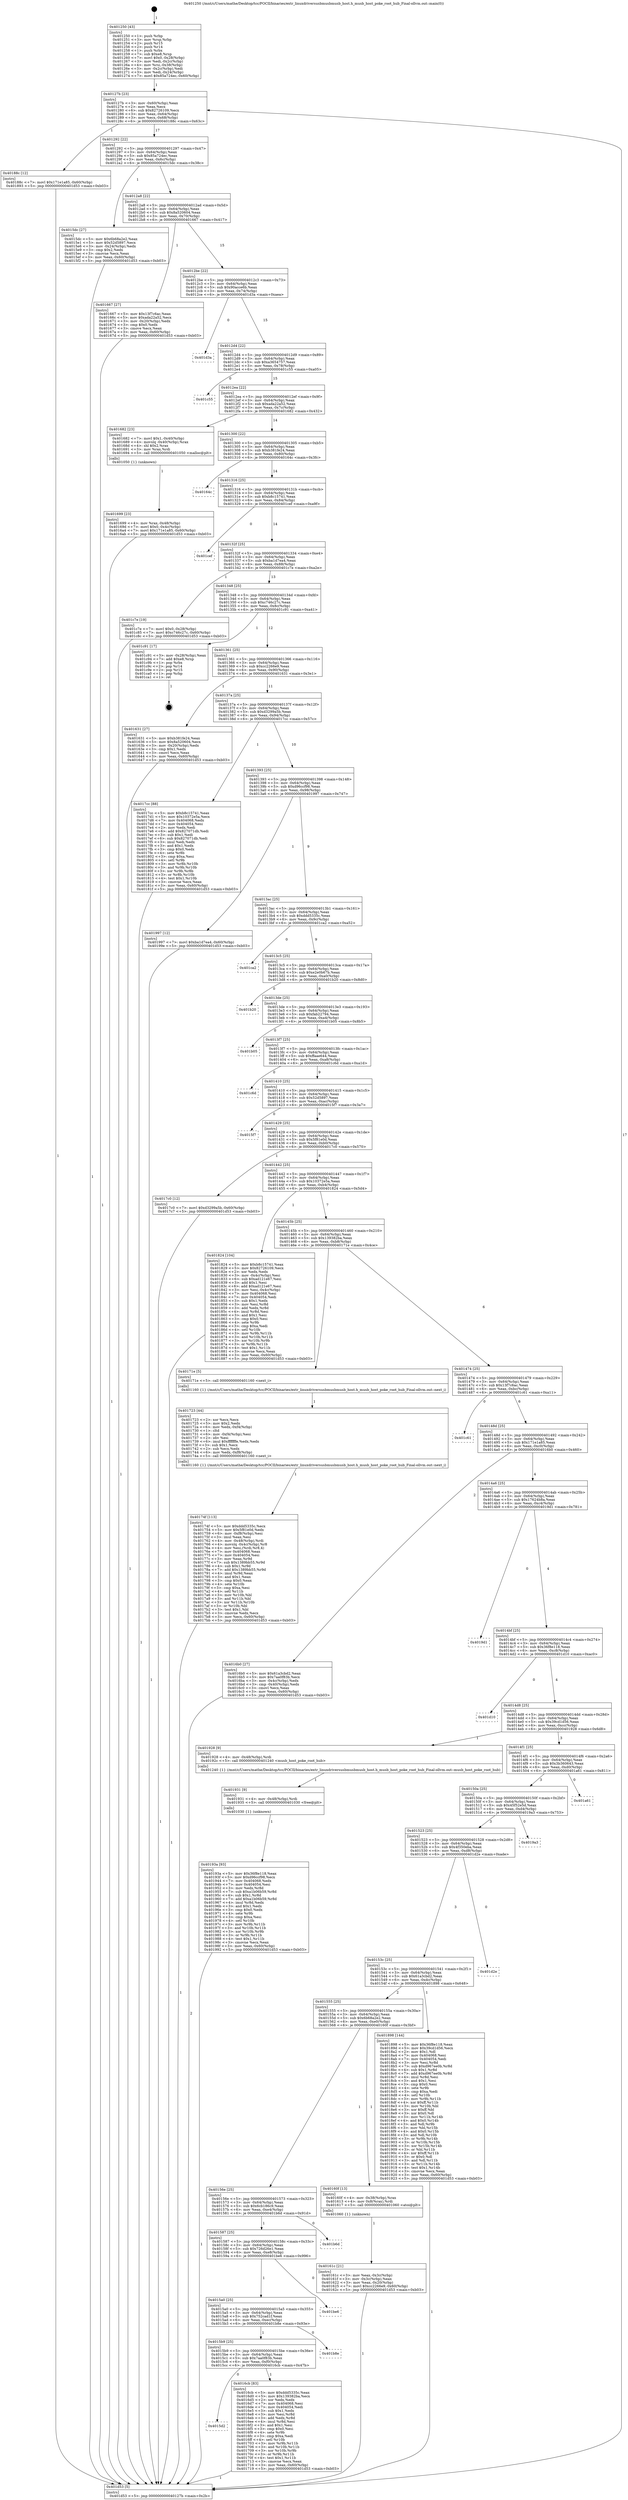 digraph "0x401250" {
  label = "0x401250 (/mnt/c/Users/mathe/Desktop/tcc/POCII/binaries/extr_linuxdriversusbmusbmusb_host.h_musb_host_poke_root_hub_Final-ollvm.out::main(0))"
  labelloc = "t"
  node[shape=record]

  Entry [label="",width=0.3,height=0.3,shape=circle,fillcolor=black,style=filled]
  "0x40127b" [label="{
     0x40127b [23]\l
     | [instrs]\l
     &nbsp;&nbsp;0x40127b \<+3\>: mov -0x60(%rbp),%eax\l
     &nbsp;&nbsp;0x40127e \<+2\>: mov %eax,%ecx\l
     &nbsp;&nbsp;0x401280 \<+6\>: sub $0x82726109,%ecx\l
     &nbsp;&nbsp;0x401286 \<+3\>: mov %eax,-0x64(%rbp)\l
     &nbsp;&nbsp;0x401289 \<+3\>: mov %ecx,-0x68(%rbp)\l
     &nbsp;&nbsp;0x40128c \<+6\>: je 000000000040188c \<main+0x63c\>\l
  }"]
  "0x40188c" [label="{
     0x40188c [12]\l
     | [instrs]\l
     &nbsp;&nbsp;0x40188c \<+7\>: movl $0x171e1a85,-0x60(%rbp)\l
     &nbsp;&nbsp;0x401893 \<+5\>: jmp 0000000000401d53 \<main+0xb03\>\l
  }"]
  "0x401292" [label="{
     0x401292 [22]\l
     | [instrs]\l
     &nbsp;&nbsp;0x401292 \<+5\>: jmp 0000000000401297 \<main+0x47\>\l
     &nbsp;&nbsp;0x401297 \<+3\>: mov -0x64(%rbp),%eax\l
     &nbsp;&nbsp;0x40129a \<+5\>: sub $0x85a724ec,%eax\l
     &nbsp;&nbsp;0x40129f \<+3\>: mov %eax,-0x6c(%rbp)\l
     &nbsp;&nbsp;0x4012a2 \<+6\>: je 00000000004015dc \<main+0x38c\>\l
  }"]
  Exit [label="",width=0.3,height=0.3,shape=circle,fillcolor=black,style=filled,peripheries=2]
  "0x4015dc" [label="{
     0x4015dc [27]\l
     | [instrs]\l
     &nbsp;&nbsp;0x4015dc \<+5\>: mov $0x6b68a2e2,%eax\l
     &nbsp;&nbsp;0x4015e1 \<+5\>: mov $0x52d5897,%ecx\l
     &nbsp;&nbsp;0x4015e6 \<+3\>: mov -0x24(%rbp),%edx\l
     &nbsp;&nbsp;0x4015e9 \<+3\>: cmp $0x2,%edx\l
     &nbsp;&nbsp;0x4015ec \<+3\>: cmovne %ecx,%eax\l
     &nbsp;&nbsp;0x4015ef \<+3\>: mov %eax,-0x60(%rbp)\l
     &nbsp;&nbsp;0x4015f2 \<+5\>: jmp 0000000000401d53 \<main+0xb03\>\l
  }"]
  "0x4012a8" [label="{
     0x4012a8 [22]\l
     | [instrs]\l
     &nbsp;&nbsp;0x4012a8 \<+5\>: jmp 00000000004012ad \<main+0x5d\>\l
     &nbsp;&nbsp;0x4012ad \<+3\>: mov -0x64(%rbp),%eax\l
     &nbsp;&nbsp;0x4012b0 \<+5\>: sub $0x8a520604,%eax\l
     &nbsp;&nbsp;0x4012b5 \<+3\>: mov %eax,-0x70(%rbp)\l
     &nbsp;&nbsp;0x4012b8 \<+6\>: je 0000000000401667 \<main+0x417\>\l
  }"]
  "0x401d53" [label="{
     0x401d53 [5]\l
     | [instrs]\l
     &nbsp;&nbsp;0x401d53 \<+5\>: jmp 000000000040127b \<main+0x2b\>\l
  }"]
  "0x401250" [label="{
     0x401250 [43]\l
     | [instrs]\l
     &nbsp;&nbsp;0x401250 \<+1\>: push %rbp\l
     &nbsp;&nbsp;0x401251 \<+3\>: mov %rsp,%rbp\l
     &nbsp;&nbsp;0x401254 \<+2\>: push %r15\l
     &nbsp;&nbsp;0x401256 \<+2\>: push %r14\l
     &nbsp;&nbsp;0x401258 \<+1\>: push %rbx\l
     &nbsp;&nbsp;0x401259 \<+7\>: sub $0xe8,%rsp\l
     &nbsp;&nbsp;0x401260 \<+7\>: movl $0x0,-0x28(%rbp)\l
     &nbsp;&nbsp;0x401267 \<+3\>: mov %edi,-0x2c(%rbp)\l
     &nbsp;&nbsp;0x40126a \<+4\>: mov %rsi,-0x38(%rbp)\l
     &nbsp;&nbsp;0x40126e \<+3\>: mov -0x2c(%rbp),%edi\l
     &nbsp;&nbsp;0x401271 \<+3\>: mov %edi,-0x24(%rbp)\l
     &nbsp;&nbsp;0x401274 \<+7\>: movl $0x85a724ec,-0x60(%rbp)\l
  }"]
  "0x40193a" [label="{
     0x40193a [93]\l
     | [instrs]\l
     &nbsp;&nbsp;0x40193a \<+5\>: mov $0x36f8e118,%eax\l
     &nbsp;&nbsp;0x40193f \<+5\>: mov $0xd96ccf98,%ecx\l
     &nbsp;&nbsp;0x401944 \<+7\>: mov 0x404068,%edx\l
     &nbsp;&nbsp;0x40194b \<+7\>: mov 0x404054,%esi\l
     &nbsp;&nbsp;0x401952 \<+3\>: mov %edx,%r8d\l
     &nbsp;&nbsp;0x401955 \<+7\>: sub $0xa1b06b59,%r8d\l
     &nbsp;&nbsp;0x40195c \<+4\>: sub $0x1,%r8d\l
     &nbsp;&nbsp;0x401960 \<+7\>: add $0xa1b06b59,%r8d\l
     &nbsp;&nbsp;0x401967 \<+4\>: imul %r8d,%edx\l
     &nbsp;&nbsp;0x40196b \<+3\>: and $0x1,%edx\l
     &nbsp;&nbsp;0x40196e \<+3\>: cmp $0x0,%edx\l
     &nbsp;&nbsp;0x401971 \<+4\>: sete %r9b\l
     &nbsp;&nbsp;0x401975 \<+3\>: cmp $0xa,%esi\l
     &nbsp;&nbsp;0x401978 \<+4\>: setl %r10b\l
     &nbsp;&nbsp;0x40197c \<+3\>: mov %r9b,%r11b\l
     &nbsp;&nbsp;0x40197f \<+3\>: and %r10b,%r11b\l
     &nbsp;&nbsp;0x401982 \<+3\>: xor %r10b,%r9b\l
     &nbsp;&nbsp;0x401985 \<+3\>: or %r9b,%r11b\l
     &nbsp;&nbsp;0x401988 \<+4\>: test $0x1,%r11b\l
     &nbsp;&nbsp;0x40198c \<+3\>: cmovne %ecx,%eax\l
     &nbsp;&nbsp;0x40198f \<+3\>: mov %eax,-0x60(%rbp)\l
     &nbsp;&nbsp;0x401992 \<+5\>: jmp 0000000000401d53 \<main+0xb03\>\l
  }"]
  "0x401667" [label="{
     0x401667 [27]\l
     | [instrs]\l
     &nbsp;&nbsp;0x401667 \<+5\>: mov $0x13f7c6ac,%eax\l
     &nbsp;&nbsp;0x40166c \<+5\>: mov $0xada22a52,%ecx\l
     &nbsp;&nbsp;0x401671 \<+3\>: mov -0x20(%rbp),%edx\l
     &nbsp;&nbsp;0x401674 \<+3\>: cmp $0x0,%edx\l
     &nbsp;&nbsp;0x401677 \<+3\>: cmove %ecx,%eax\l
     &nbsp;&nbsp;0x40167a \<+3\>: mov %eax,-0x60(%rbp)\l
     &nbsp;&nbsp;0x40167d \<+5\>: jmp 0000000000401d53 \<main+0xb03\>\l
  }"]
  "0x4012be" [label="{
     0x4012be [22]\l
     | [instrs]\l
     &nbsp;&nbsp;0x4012be \<+5\>: jmp 00000000004012c3 \<main+0x73\>\l
     &nbsp;&nbsp;0x4012c3 \<+3\>: mov -0x64(%rbp),%eax\l
     &nbsp;&nbsp;0x4012c6 \<+5\>: sub $0x90acce6b,%eax\l
     &nbsp;&nbsp;0x4012cb \<+3\>: mov %eax,-0x74(%rbp)\l
     &nbsp;&nbsp;0x4012ce \<+6\>: je 0000000000401d3a \<main+0xaea\>\l
  }"]
  "0x401931" [label="{
     0x401931 [9]\l
     | [instrs]\l
     &nbsp;&nbsp;0x401931 \<+4\>: mov -0x48(%rbp),%rdi\l
     &nbsp;&nbsp;0x401935 \<+5\>: call 0000000000401030 \<free@plt\>\l
     | [calls]\l
     &nbsp;&nbsp;0x401030 \{1\} (unknown)\l
  }"]
  "0x401d3a" [label="{
     0x401d3a\l
  }", style=dashed]
  "0x4012d4" [label="{
     0x4012d4 [22]\l
     | [instrs]\l
     &nbsp;&nbsp;0x4012d4 \<+5\>: jmp 00000000004012d9 \<main+0x89\>\l
     &nbsp;&nbsp;0x4012d9 \<+3\>: mov -0x64(%rbp),%eax\l
     &nbsp;&nbsp;0x4012dc \<+5\>: sub $0xa3654757,%eax\l
     &nbsp;&nbsp;0x4012e1 \<+3\>: mov %eax,-0x78(%rbp)\l
     &nbsp;&nbsp;0x4012e4 \<+6\>: je 0000000000401c55 \<main+0xa05\>\l
  }"]
  "0x40174f" [label="{
     0x40174f [113]\l
     | [instrs]\l
     &nbsp;&nbsp;0x40174f \<+5\>: mov $0xddd5335c,%ecx\l
     &nbsp;&nbsp;0x401754 \<+5\>: mov $0x5f81e0d,%edx\l
     &nbsp;&nbsp;0x401759 \<+6\>: mov -0xf8(%rbp),%esi\l
     &nbsp;&nbsp;0x40175f \<+3\>: imul %eax,%esi\l
     &nbsp;&nbsp;0x401762 \<+4\>: mov -0x48(%rbp),%rdi\l
     &nbsp;&nbsp;0x401766 \<+4\>: movslq -0x4c(%rbp),%r8\l
     &nbsp;&nbsp;0x40176a \<+4\>: mov %esi,(%rdi,%r8,4)\l
     &nbsp;&nbsp;0x40176e \<+7\>: mov 0x404068,%eax\l
     &nbsp;&nbsp;0x401775 \<+7\>: mov 0x404054,%esi\l
     &nbsp;&nbsp;0x40177c \<+3\>: mov %eax,%r9d\l
     &nbsp;&nbsp;0x40177f \<+7\>: sub $0x1389bb55,%r9d\l
     &nbsp;&nbsp;0x401786 \<+4\>: sub $0x1,%r9d\l
     &nbsp;&nbsp;0x40178a \<+7\>: add $0x1389bb55,%r9d\l
     &nbsp;&nbsp;0x401791 \<+4\>: imul %r9d,%eax\l
     &nbsp;&nbsp;0x401795 \<+3\>: and $0x1,%eax\l
     &nbsp;&nbsp;0x401798 \<+3\>: cmp $0x0,%eax\l
     &nbsp;&nbsp;0x40179b \<+4\>: sete %r10b\l
     &nbsp;&nbsp;0x40179f \<+3\>: cmp $0xa,%esi\l
     &nbsp;&nbsp;0x4017a2 \<+4\>: setl %r11b\l
     &nbsp;&nbsp;0x4017a6 \<+3\>: mov %r10b,%bl\l
     &nbsp;&nbsp;0x4017a9 \<+3\>: and %r11b,%bl\l
     &nbsp;&nbsp;0x4017ac \<+3\>: xor %r11b,%r10b\l
     &nbsp;&nbsp;0x4017af \<+3\>: or %r10b,%bl\l
     &nbsp;&nbsp;0x4017b2 \<+3\>: test $0x1,%bl\l
     &nbsp;&nbsp;0x4017b5 \<+3\>: cmovne %edx,%ecx\l
     &nbsp;&nbsp;0x4017b8 \<+3\>: mov %ecx,-0x60(%rbp)\l
     &nbsp;&nbsp;0x4017bb \<+5\>: jmp 0000000000401d53 \<main+0xb03\>\l
  }"]
  "0x401c55" [label="{
     0x401c55\l
  }", style=dashed]
  "0x4012ea" [label="{
     0x4012ea [22]\l
     | [instrs]\l
     &nbsp;&nbsp;0x4012ea \<+5\>: jmp 00000000004012ef \<main+0x9f\>\l
     &nbsp;&nbsp;0x4012ef \<+3\>: mov -0x64(%rbp),%eax\l
     &nbsp;&nbsp;0x4012f2 \<+5\>: sub $0xada22a52,%eax\l
     &nbsp;&nbsp;0x4012f7 \<+3\>: mov %eax,-0x7c(%rbp)\l
     &nbsp;&nbsp;0x4012fa \<+6\>: je 0000000000401682 \<main+0x432\>\l
  }"]
  "0x401723" [label="{
     0x401723 [44]\l
     | [instrs]\l
     &nbsp;&nbsp;0x401723 \<+2\>: xor %ecx,%ecx\l
     &nbsp;&nbsp;0x401725 \<+5\>: mov $0x2,%edx\l
     &nbsp;&nbsp;0x40172a \<+6\>: mov %edx,-0xf4(%rbp)\l
     &nbsp;&nbsp;0x401730 \<+1\>: cltd\l
     &nbsp;&nbsp;0x401731 \<+6\>: mov -0xf4(%rbp),%esi\l
     &nbsp;&nbsp;0x401737 \<+2\>: idiv %esi\l
     &nbsp;&nbsp;0x401739 \<+6\>: imul $0xfffffffe,%edx,%edx\l
     &nbsp;&nbsp;0x40173f \<+3\>: sub $0x1,%ecx\l
     &nbsp;&nbsp;0x401742 \<+2\>: sub %ecx,%edx\l
     &nbsp;&nbsp;0x401744 \<+6\>: mov %edx,-0xf8(%rbp)\l
     &nbsp;&nbsp;0x40174a \<+5\>: call 0000000000401160 \<next_i\>\l
     | [calls]\l
     &nbsp;&nbsp;0x401160 \{1\} (/mnt/c/Users/mathe/Desktop/tcc/POCII/binaries/extr_linuxdriversusbmusbmusb_host.h_musb_host_poke_root_hub_Final-ollvm.out::next_i)\l
  }"]
  "0x401682" [label="{
     0x401682 [23]\l
     | [instrs]\l
     &nbsp;&nbsp;0x401682 \<+7\>: movl $0x1,-0x40(%rbp)\l
     &nbsp;&nbsp;0x401689 \<+4\>: movslq -0x40(%rbp),%rax\l
     &nbsp;&nbsp;0x40168d \<+4\>: shl $0x2,%rax\l
     &nbsp;&nbsp;0x401691 \<+3\>: mov %rax,%rdi\l
     &nbsp;&nbsp;0x401694 \<+5\>: call 0000000000401050 \<malloc@plt\>\l
     | [calls]\l
     &nbsp;&nbsp;0x401050 \{1\} (unknown)\l
  }"]
  "0x401300" [label="{
     0x401300 [22]\l
     | [instrs]\l
     &nbsp;&nbsp;0x401300 \<+5\>: jmp 0000000000401305 \<main+0xb5\>\l
     &nbsp;&nbsp;0x401305 \<+3\>: mov -0x64(%rbp),%eax\l
     &nbsp;&nbsp;0x401308 \<+5\>: sub $0xb381fe24,%eax\l
     &nbsp;&nbsp;0x40130d \<+3\>: mov %eax,-0x80(%rbp)\l
     &nbsp;&nbsp;0x401310 \<+6\>: je 000000000040164c \<main+0x3fc\>\l
  }"]
  "0x4015d2" [label="{
     0x4015d2\l
  }", style=dashed]
  "0x40164c" [label="{
     0x40164c\l
  }", style=dashed]
  "0x401316" [label="{
     0x401316 [25]\l
     | [instrs]\l
     &nbsp;&nbsp;0x401316 \<+5\>: jmp 000000000040131b \<main+0xcb\>\l
     &nbsp;&nbsp;0x40131b \<+3\>: mov -0x64(%rbp),%eax\l
     &nbsp;&nbsp;0x40131e \<+5\>: sub $0xb8c15741,%eax\l
     &nbsp;&nbsp;0x401323 \<+6\>: mov %eax,-0x84(%rbp)\l
     &nbsp;&nbsp;0x401329 \<+6\>: je 0000000000401cef \<main+0xa9f\>\l
  }"]
  "0x4016cb" [label="{
     0x4016cb [83]\l
     | [instrs]\l
     &nbsp;&nbsp;0x4016cb \<+5\>: mov $0xddd5335c,%eax\l
     &nbsp;&nbsp;0x4016d0 \<+5\>: mov $0x139382ba,%ecx\l
     &nbsp;&nbsp;0x4016d5 \<+2\>: xor %edx,%edx\l
     &nbsp;&nbsp;0x4016d7 \<+7\>: mov 0x404068,%esi\l
     &nbsp;&nbsp;0x4016de \<+7\>: mov 0x404054,%edi\l
     &nbsp;&nbsp;0x4016e5 \<+3\>: sub $0x1,%edx\l
     &nbsp;&nbsp;0x4016e8 \<+3\>: mov %esi,%r8d\l
     &nbsp;&nbsp;0x4016eb \<+3\>: add %edx,%r8d\l
     &nbsp;&nbsp;0x4016ee \<+4\>: imul %r8d,%esi\l
     &nbsp;&nbsp;0x4016f2 \<+3\>: and $0x1,%esi\l
     &nbsp;&nbsp;0x4016f5 \<+3\>: cmp $0x0,%esi\l
     &nbsp;&nbsp;0x4016f8 \<+4\>: sete %r9b\l
     &nbsp;&nbsp;0x4016fc \<+3\>: cmp $0xa,%edi\l
     &nbsp;&nbsp;0x4016ff \<+4\>: setl %r10b\l
     &nbsp;&nbsp;0x401703 \<+3\>: mov %r9b,%r11b\l
     &nbsp;&nbsp;0x401706 \<+3\>: and %r10b,%r11b\l
     &nbsp;&nbsp;0x401709 \<+3\>: xor %r10b,%r9b\l
     &nbsp;&nbsp;0x40170c \<+3\>: or %r9b,%r11b\l
     &nbsp;&nbsp;0x40170f \<+4\>: test $0x1,%r11b\l
     &nbsp;&nbsp;0x401713 \<+3\>: cmovne %ecx,%eax\l
     &nbsp;&nbsp;0x401716 \<+3\>: mov %eax,-0x60(%rbp)\l
     &nbsp;&nbsp;0x401719 \<+5\>: jmp 0000000000401d53 \<main+0xb03\>\l
  }"]
  "0x401cef" [label="{
     0x401cef\l
  }", style=dashed]
  "0x40132f" [label="{
     0x40132f [25]\l
     | [instrs]\l
     &nbsp;&nbsp;0x40132f \<+5\>: jmp 0000000000401334 \<main+0xe4\>\l
     &nbsp;&nbsp;0x401334 \<+3\>: mov -0x64(%rbp),%eax\l
     &nbsp;&nbsp;0x401337 \<+5\>: sub $0xba1d7ea4,%eax\l
     &nbsp;&nbsp;0x40133c \<+6\>: mov %eax,-0x88(%rbp)\l
     &nbsp;&nbsp;0x401342 \<+6\>: je 0000000000401c7e \<main+0xa2e\>\l
  }"]
  "0x4015b9" [label="{
     0x4015b9 [25]\l
     | [instrs]\l
     &nbsp;&nbsp;0x4015b9 \<+5\>: jmp 00000000004015be \<main+0x36e\>\l
     &nbsp;&nbsp;0x4015be \<+3\>: mov -0x64(%rbp),%eax\l
     &nbsp;&nbsp;0x4015c1 \<+5\>: sub $0x7aa0f83b,%eax\l
     &nbsp;&nbsp;0x4015c6 \<+6\>: mov %eax,-0xf0(%rbp)\l
     &nbsp;&nbsp;0x4015cc \<+6\>: je 00000000004016cb \<main+0x47b\>\l
  }"]
  "0x401c7e" [label="{
     0x401c7e [19]\l
     | [instrs]\l
     &nbsp;&nbsp;0x401c7e \<+7\>: movl $0x0,-0x28(%rbp)\l
     &nbsp;&nbsp;0x401c85 \<+7\>: movl $0xc746c27c,-0x60(%rbp)\l
     &nbsp;&nbsp;0x401c8c \<+5\>: jmp 0000000000401d53 \<main+0xb03\>\l
  }"]
  "0x401348" [label="{
     0x401348 [25]\l
     | [instrs]\l
     &nbsp;&nbsp;0x401348 \<+5\>: jmp 000000000040134d \<main+0xfd\>\l
     &nbsp;&nbsp;0x40134d \<+3\>: mov -0x64(%rbp),%eax\l
     &nbsp;&nbsp;0x401350 \<+5\>: sub $0xc746c27c,%eax\l
     &nbsp;&nbsp;0x401355 \<+6\>: mov %eax,-0x8c(%rbp)\l
     &nbsp;&nbsp;0x40135b \<+6\>: je 0000000000401c91 \<main+0xa41\>\l
  }"]
  "0x401b8e" [label="{
     0x401b8e\l
  }", style=dashed]
  "0x401c91" [label="{
     0x401c91 [17]\l
     | [instrs]\l
     &nbsp;&nbsp;0x401c91 \<+3\>: mov -0x28(%rbp),%eax\l
     &nbsp;&nbsp;0x401c94 \<+7\>: add $0xe8,%rsp\l
     &nbsp;&nbsp;0x401c9b \<+1\>: pop %rbx\l
     &nbsp;&nbsp;0x401c9c \<+2\>: pop %r14\l
     &nbsp;&nbsp;0x401c9e \<+2\>: pop %r15\l
     &nbsp;&nbsp;0x401ca0 \<+1\>: pop %rbp\l
     &nbsp;&nbsp;0x401ca1 \<+1\>: ret\l
  }"]
  "0x401361" [label="{
     0x401361 [25]\l
     | [instrs]\l
     &nbsp;&nbsp;0x401361 \<+5\>: jmp 0000000000401366 \<main+0x116\>\l
     &nbsp;&nbsp;0x401366 \<+3\>: mov -0x64(%rbp),%eax\l
     &nbsp;&nbsp;0x401369 \<+5\>: sub $0xcc2266e9,%eax\l
     &nbsp;&nbsp;0x40136e \<+6\>: mov %eax,-0x90(%rbp)\l
     &nbsp;&nbsp;0x401374 \<+6\>: je 0000000000401631 \<main+0x3e1\>\l
  }"]
  "0x4015a0" [label="{
     0x4015a0 [25]\l
     | [instrs]\l
     &nbsp;&nbsp;0x4015a0 \<+5\>: jmp 00000000004015a5 \<main+0x355\>\l
     &nbsp;&nbsp;0x4015a5 \<+3\>: mov -0x64(%rbp),%eax\l
     &nbsp;&nbsp;0x4015a8 \<+5\>: sub $0x752cad1f,%eax\l
     &nbsp;&nbsp;0x4015ad \<+6\>: mov %eax,-0xec(%rbp)\l
     &nbsp;&nbsp;0x4015b3 \<+6\>: je 0000000000401b8e \<main+0x93e\>\l
  }"]
  "0x401631" [label="{
     0x401631 [27]\l
     | [instrs]\l
     &nbsp;&nbsp;0x401631 \<+5\>: mov $0xb381fe24,%eax\l
     &nbsp;&nbsp;0x401636 \<+5\>: mov $0x8a520604,%ecx\l
     &nbsp;&nbsp;0x40163b \<+3\>: mov -0x20(%rbp),%edx\l
     &nbsp;&nbsp;0x40163e \<+3\>: cmp $0x1,%edx\l
     &nbsp;&nbsp;0x401641 \<+3\>: cmovl %ecx,%eax\l
     &nbsp;&nbsp;0x401644 \<+3\>: mov %eax,-0x60(%rbp)\l
     &nbsp;&nbsp;0x401647 \<+5\>: jmp 0000000000401d53 \<main+0xb03\>\l
  }"]
  "0x40137a" [label="{
     0x40137a [25]\l
     | [instrs]\l
     &nbsp;&nbsp;0x40137a \<+5\>: jmp 000000000040137f \<main+0x12f\>\l
     &nbsp;&nbsp;0x40137f \<+3\>: mov -0x64(%rbp),%eax\l
     &nbsp;&nbsp;0x401382 \<+5\>: sub $0xd3299a5b,%eax\l
     &nbsp;&nbsp;0x401387 \<+6\>: mov %eax,-0x94(%rbp)\l
     &nbsp;&nbsp;0x40138d \<+6\>: je 00000000004017cc \<main+0x57c\>\l
  }"]
  "0x401be6" [label="{
     0x401be6\l
  }", style=dashed]
  "0x4017cc" [label="{
     0x4017cc [88]\l
     | [instrs]\l
     &nbsp;&nbsp;0x4017cc \<+5\>: mov $0xb8c15741,%eax\l
     &nbsp;&nbsp;0x4017d1 \<+5\>: mov $0x10372e5a,%ecx\l
     &nbsp;&nbsp;0x4017d6 \<+7\>: mov 0x404068,%edx\l
     &nbsp;&nbsp;0x4017dd \<+7\>: mov 0x404054,%esi\l
     &nbsp;&nbsp;0x4017e4 \<+2\>: mov %edx,%edi\l
     &nbsp;&nbsp;0x4017e6 \<+6\>: add $0x827071db,%edi\l
     &nbsp;&nbsp;0x4017ec \<+3\>: sub $0x1,%edi\l
     &nbsp;&nbsp;0x4017ef \<+6\>: sub $0x827071db,%edi\l
     &nbsp;&nbsp;0x4017f5 \<+3\>: imul %edi,%edx\l
     &nbsp;&nbsp;0x4017f8 \<+3\>: and $0x1,%edx\l
     &nbsp;&nbsp;0x4017fb \<+3\>: cmp $0x0,%edx\l
     &nbsp;&nbsp;0x4017fe \<+4\>: sete %r8b\l
     &nbsp;&nbsp;0x401802 \<+3\>: cmp $0xa,%esi\l
     &nbsp;&nbsp;0x401805 \<+4\>: setl %r9b\l
     &nbsp;&nbsp;0x401809 \<+3\>: mov %r8b,%r10b\l
     &nbsp;&nbsp;0x40180c \<+3\>: and %r9b,%r10b\l
     &nbsp;&nbsp;0x40180f \<+3\>: xor %r9b,%r8b\l
     &nbsp;&nbsp;0x401812 \<+3\>: or %r8b,%r10b\l
     &nbsp;&nbsp;0x401815 \<+4\>: test $0x1,%r10b\l
     &nbsp;&nbsp;0x401819 \<+3\>: cmovne %ecx,%eax\l
     &nbsp;&nbsp;0x40181c \<+3\>: mov %eax,-0x60(%rbp)\l
     &nbsp;&nbsp;0x40181f \<+5\>: jmp 0000000000401d53 \<main+0xb03\>\l
  }"]
  "0x401393" [label="{
     0x401393 [25]\l
     | [instrs]\l
     &nbsp;&nbsp;0x401393 \<+5\>: jmp 0000000000401398 \<main+0x148\>\l
     &nbsp;&nbsp;0x401398 \<+3\>: mov -0x64(%rbp),%eax\l
     &nbsp;&nbsp;0x40139b \<+5\>: sub $0xd96ccf98,%eax\l
     &nbsp;&nbsp;0x4013a0 \<+6\>: mov %eax,-0x98(%rbp)\l
     &nbsp;&nbsp;0x4013a6 \<+6\>: je 0000000000401997 \<main+0x747\>\l
  }"]
  "0x401587" [label="{
     0x401587 [25]\l
     | [instrs]\l
     &nbsp;&nbsp;0x401587 \<+5\>: jmp 000000000040158c \<main+0x33c\>\l
     &nbsp;&nbsp;0x40158c \<+3\>: mov -0x64(%rbp),%eax\l
     &nbsp;&nbsp;0x40158f \<+5\>: sub $0x726d26e1,%eax\l
     &nbsp;&nbsp;0x401594 \<+6\>: mov %eax,-0xe8(%rbp)\l
     &nbsp;&nbsp;0x40159a \<+6\>: je 0000000000401be6 \<main+0x996\>\l
  }"]
  "0x401997" [label="{
     0x401997 [12]\l
     | [instrs]\l
     &nbsp;&nbsp;0x401997 \<+7\>: movl $0xba1d7ea4,-0x60(%rbp)\l
     &nbsp;&nbsp;0x40199e \<+5\>: jmp 0000000000401d53 \<main+0xb03\>\l
  }"]
  "0x4013ac" [label="{
     0x4013ac [25]\l
     | [instrs]\l
     &nbsp;&nbsp;0x4013ac \<+5\>: jmp 00000000004013b1 \<main+0x161\>\l
     &nbsp;&nbsp;0x4013b1 \<+3\>: mov -0x64(%rbp),%eax\l
     &nbsp;&nbsp;0x4013b4 \<+5\>: sub $0xddd5335c,%eax\l
     &nbsp;&nbsp;0x4013b9 \<+6\>: mov %eax,-0x9c(%rbp)\l
     &nbsp;&nbsp;0x4013bf \<+6\>: je 0000000000401ca2 \<main+0xa52\>\l
  }"]
  "0x401b6d" [label="{
     0x401b6d\l
  }", style=dashed]
  "0x401ca2" [label="{
     0x401ca2\l
  }", style=dashed]
  "0x4013c5" [label="{
     0x4013c5 [25]\l
     | [instrs]\l
     &nbsp;&nbsp;0x4013c5 \<+5\>: jmp 00000000004013ca \<main+0x17a\>\l
     &nbsp;&nbsp;0x4013ca \<+3\>: mov -0x64(%rbp),%eax\l
     &nbsp;&nbsp;0x4013cd \<+5\>: sub $0xe2e0b67b,%eax\l
     &nbsp;&nbsp;0x4013d2 \<+6\>: mov %eax,-0xa0(%rbp)\l
     &nbsp;&nbsp;0x4013d8 \<+6\>: je 0000000000401b20 \<main+0x8d0\>\l
  }"]
  "0x401699" [label="{
     0x401699 [23]\l
     | [instrs]\l
     &nbsp;&nbsp;0x401699 \<+4\>: mov %rax,-0x48(%rbp)\l
     &nbsp;&nbsp;0x40169d \<+7\>: movl $0x0,-0x4c(%rbp)\l
     &nbsp;&nbsp;0x4016a4 \<+7\>: movl $0x171e1a85,-0x60(%rbp)\l
     &nbsp;&nbsp;0x4016ab \<+5\>: jmp 0000000000401d53 \<main+0xb03\>\l
  }"]
  "0x401b20" [label="{
     0x401b20\l
  }", style=dashed]
  "0x4013de" [label="{
     0x4013de [25]\l
     | [instrs]\l
     &nbsp;&nbsp;0x4013de \<+5\>: jmp 00000000004013e3 \<main+0x193\>\l
     &nbsp;&nbsp;0x4013e3 \<+3\>: mov -0x64(%rbp),%eax\l
     &nbsp;&nbsp;0x4013e6 \<+5\>: sub $0xfab22794,%eax\l
     &nbsp;&nbsp;0x4013eb \<+6\>: mov %eax,-0xa4(%rbp)\l
     &nbsp;&nbsp;0x4013f1 \<+6\>: je 0000000000401b05 \<main+0x8b5\>\l
  }"]
  "0x40161c" [label="{
     0x40161c [21]\l
     | [instrs]\l
     &nbsp;&nbsp;0x40161c \<+3\>: mov %eax,-0x3c(%rbp)\l
     &nbsp;&nbsp;0x40161f \<+3\>: mov -0x3c(%rbp),%eax\l
     &nbsp;&nbsp;0x401622 \<+3\>: mov %eax,-0x20(%rbp)\l
     &nbsp;&nbsp;0x401625 \<+7\>: movl $0xcc2266e9,-0x60(%rbp)\l
     &nbsp;&nbsp;0x40162c \<+5\>: jmp 0000000000401d53 \<main+0xb03\>\l
  }"]
  "0x401b05" [label="{
     0x401b05\l
  }", style=dashed]
  "0x4013f7" [label="{
     0x4013f7 [25]\l
     | [instrs]\l
     &nbsp;&nbsp;0x4013f7 \<+5\>: jmp 00000000004013fc \<main+0x1ac\>\l
     &nbsp;&nbsp;0x4013fc \<+3\>: mov -0x64(%rbp),%eax\l
     &nbsp;&nbsp;0x4013ff \<+5\>: sub $0xffaae644,%eax\l
     &nbsp;&nbsp;0x401404 \<+6\>: mov %eax,-0xa8(%rbp)\l
     &nbsp;&nbsp;0x40140a \<+6\>: je 0000000000401c6d \<main+0xa1d\>\l
  }"]
  "0x40156e" [label="{
     0x40156e [25]\l
     | [instrs]\l
     &nbsp;&nbsp;0x40156e \<+5\>: jmp 0000000000401573 \<main+0x323\>\l
     &nbsp;&nbsp;0x401573 \<+3\>: mov -0x64(%rbp),%eax\l
     &nbsp;&nbsp;0x401576 \<+5\>: sub $0x6cb186c9,%eax\l
     &nbsp;&nbsp;0x40157b \<+6\>: mov %eax,-0xe4(%rbp)\l
     &nbsp;&nbsp;0x401581 \<+6\>: je 0000000000401b6d \<main+0x91d\>\l
  }"]
  "0x401c6d" [label="{
     0x401c6d\l
  }", style=dashed]
  "0x401410" [label="{
     0x401410 [25]\l
     | [instrs]\l
     &nbsp;&nbsp;0x401410 \<+5\>: jmp 0000000000401415 \<main+0x1c5\>\l
     &nbsp;&nbsp;0x401415 \<+3\>: mov -0x64(%rbp),%eax\l
     &nbsp;&nbsp;0x401418 \<+5\>: sub $0x52d5897,%eax\l
     &nbsp;&nbsp;0x40141d \<+6\>: mov %eax,-0xac(%rbp)\l
     &nbsp;&nbsp;0x401423 \<+6\>: je 00000000004015f7 \<main+0x3a7\>\l
  }"]
  "0x40160f" [label="{
     0x40160f [13]\l
     | [instrs]\l
     &nbsp;&nbsp;0x40160f \<+4\>: mov -0x38(%rbp),%rax\l
     &nbsp;&nbsp;0x401613 \<+4\>: mov 0x8(%rax),%rdi\l
     &nbsp;&nbsp;0x401617 \<+5\>: call 0000000000401060 \<atoi@plt\>\l
     | [calls]\l
     &nbsp;&nbsp;0x401060 \{1\} (unknown)\l
  }"]
  "0x4015f7" [label="{
     0x4015f7\l
  }", style=dashed]
  "0x401429" [label="{
     0x401429 [25]\l
     | [instrs]\l
     &nbsp;&nbsp;0x401429 \<+5\>: jmp 000000000040142e \<main+0x1de\>\l
     &nbsp;&nbsp;0x40142e \<+3\>: mov -0x64(%rbp),%eax\l
     &nbsp;&nbsp;0x401431 \<+5\>: sub $0x5f81e0d,%eax\l
     &nbsp;&nbsp;0x401436 \<+6\>: mov %eax,-0xb0(%rbp)\l
     &nbsp;&nbsp;0x40143c \<+6\>: je 00000000004017c0 \<main+0x570\>\l
  }"]
  "0x401555" [label="{
     0x401555 [25]\l
     | [instrs]\l
     &nbsp;&nbsp;0x401555 \<+5\>: jmp 000000000040155a \<main+0x30a\>\l
     &nbsp;&nbsp;0x40155a \<+3\>: mov -0x64(%rbp),%eax\l
     &nbsp;&nbsp;0x40155d \<+5\>: sub $0x6b68a2e2,%eax\l
     &nbsp;&nbsp;0x401562 \<+6\>: mov %eax,-0xe0(%rbp)\l
     &nbsp;&nbsp;0x401568 \<+6\>: je 000000000040160f \<main+0x3bf\>\l
  }"]
  "0x4017c0" [label="{
     0x4017c0 [12]\l
     | [instrs]\l
     &nbsp;&nbsp;0x4017c0 \<+7\>: movl $0xd3299a5b,-0x60(%rbp)\l
     &nbsp;&nbsp;0x4017c7 \<+5\>: jmp 0000000000401d53 \<main+0xb03\>\l
  }"]
  "0x401442" [label="{
     0x401442 [25]\l
     | [instrs]\l
     &nbsp;&nbsp;0x401442 \<+5\>: jmp 0000000000401447 \<main+0x1f7\>\l
     &nbsp;&nbsp;0x401447 \<+3\>: mov -0x64(%rbp),%eax\l
     &nbsp;&nbsp;0x40144a \<+5\>: sub $0x10372e5a,%eax\l
     &nbsp;&nbsp;0x40144f \<+6\>: mov %eax,-0xb4(%rbp)\l
     &nbsp;&nbsp;0x401455 \<+6\>: je 0000000000401824 \<main+0x5d4\>\l
  }"]
  "0x401898" [label="{
     0x401898 [144]\l
     | [instrs]\l
     &nbsp;&nbsp;0x401898 \<+5\>: mov $0x36f8e118,%eax\l
     &nbsp;&nbsp;0x40189d \<+5\>: mov $0x39cd1d56,%ecx\l
     &nbsp;&nbsp;0x4018a2 \<+2\>: mov $0x1,%dl\l
     &nbsp;&nbsp;0x4018a4 \<+7\>: mov 0x404068,%esi\l
     &nbsp;&nbsp;0x4018ab \<+7\>: mov 0x404054,%edi\l
     &nbsp;&nbsp;0x4018b2 \<+3\>: mov %esi,%r8d\l
     &nbsp;&nbsp;0x4018b5 \<+7\>: sub $0xd967ee0b,%r8d\l
     &nbsp;&nbsp;0x4018bc \<+4\>: sub $0x1,%r8d\l
     &nbsp;&nbsp;0x4018c0 \<+7\>: add $0xd967ee0b,%r8d\l
     &nbsp;&nbsp;0x4018c7 \<+4\>: imul %r8d,%esi\l
     &nbsp;&nbsp;0x4018cb \<+3\>: and $0x1,%esi\l
     &nbsp;&nbsp;0x4018ce \<+3\>: cmp $0x0,%esi\l
     &nbsp;&nbsp;0x4018d1 \<+4\>: sete %r9b\l
     &nbsp;&nbsp;0x4018d5 \<+3\>: cmp $0xa,%edi\l
     &nbsp;&nbsp;0x4018d8 \<+4\>: setl %r10b\l
     &nbsp;&nbsp;0x4018dc \<+3\>: mov %r9b,%r11b\l
     &nbsp;&nbsp;0x4018df \<+4\>: xor $0xff,%r11b\l
     &nbsp;&nbsp;0x4018e3 \<+3\>: mov %r10b,%bl\l
     &nbsp;&nbsp;0x4018e6 \<+3\>: xor $0xff,%bl\l
     &nbsp;&nbsp;0x4018e9 \<+3\>: xor $0x0,%dl\l
     &nbsp;&nbsp;0x4018ec \<+3\>: mov %r11b,%r14b\l
     &nbsp;&nbsp;0x4018ef \<+4\>: and $0x0,%r14b\l
     &nbsp;&nbsp;0x4018f3 \<+3\>: and %dl,%r9b\l
     &nbsp;&nbsp;0x4018f6 \<+3\>: mov %bl,%r15b\l
     &nbsp;&nbsp;0x4018f9 \<+4\>: and $0x0,%r15b\l
     &nbsp;&nbsp;0x4018fd \<+3\>: and %dl,%r10b\l
     &nbsp;&nbsp;0x401900 \<+3\>: or %r9b,%r14b\l
     &nbsp;&nbsp;0x401903 \<+3\>: or %r10b,%r15b\l
     &nbsp;&nbsp;0x401906 \<+3\>: xor %r15b,%r14b\l
     &nbsp;&nbsp;0x401909 \<+3\>: or %bl,%r11b\l
     &nbsp;&nbsp;0x40190c \<+4\>: xor $0xff,%r11b\l
     &nbsp;&nbsp;0x401910 \<+3\>: or $0x0,%dl\l
     &nbsp;&nbsp;0x401913 \<+3\>: and %dl,%r11b\l
     &nbsp;&nbsp;0x401916 \<+3\>: or %r11b,%r14b\l
     &nbsp;&nbsp;0x401919 \<+4\>: test $0x1,%r14b\l
     &nbsp;&nbsp;0x40191d \<+3\>: cmovne %ecx,%eax\l
     &nbsp;&nbsp;0x401920 \<+3\>: mov %eax,-0x60(%rbp)\l
     &nbsp;&nbsp;0x401923 \<+5\>: jmp 0000000000401d53 \<main+0xb03\>\l
  }"]
  "0x401824" [label="{
     0x401824 [104]\l
     | [instrs]\l
     &nbsp;&nbsp;0x401824 \<+5\>: mov $0xb8c15741,%eax\l
     &nbsp;&nbsp;0x401829 \<+5\>: mov $0x82726109,%ecx\l
     &nbsp;&nbsp;0x40182e \<+2\>: xor %edx,%edx\l
     &nbsp;&nbsp;0x401830 \<+3\>: mov -0x4c(%rbp),%esi\l
     &nbsp;&nbsp;0x401833 \<+6\>: sub $0xad121e67,%esi\l
     &nbsp;&nbsp;0x401839 \<+3\>: add $0x1,%esi\l
     &nbsp;&nbsp;0x40183c \<+6\>: add $0xad121e67,%esi\l
     &nbsp;&nbsp;0x401842 \<+3\>: mov %esi,-0x4c(%rbp)\l
     &nbsp;&nbsp;0x401845 \<+7\>: mov 0x404068,%esi\l
     &nbsp;&nbsp;0x40184c \<+7\>: mov 0x404054,%edi\l
     &nbsp;&nbsp;0x401853 \<+3\>: sub $0x1,%edx\l
     &nbsp;&nbsp;0x401856 \<+3\>: mov %esi,%r8d\l
     &nbsp;&nbsp;0x401859 \<+3\>: add %edx,%r8d\l
     &nbsp;&nbsp;0x40185c \<+4\>: imul %r8d,%esi\l
     &nbsp;&nbsp;0x401860 \<+3\>: and $0x1,%esi\l
     &nbsp;&nbsp;0x401863 \<+3\>: cmp $0x0,%esi\l
     &nbsp;&nbsp;0x401866 \<+4\>: sete %r9b\l
     &nbsp;&nbsp;0x40186a \<+3\>: cmp $0xa,%edi\l
     &nbsp;&nbsp;0x40186d \<+4\>: setl %r10b\l
     &nbsp;&nbsp;0x401871 \<+3\>: mov %r9b,%r11b\l
     &nbsp;&nbsp;0x401874 \<+3\>: and %r10b,%r11b\l
     &nbsp;&nbsp;0x401877 \<+3\>: xor %r10b,%r9b\l
     &nbsp;&nbsp;0x40187a \<+3\>: or %r9b,%r11b\l
     &nbsp;&nbsp;0x40187d \<+4\>: test $0x1,%r11b\l
     &nbsp;&nbsp;0x401881 \<+3\>: cmovne %ecx,%eax\l
     &nbsp;&nbsp;0x401884 \<+3\>: mov %eax,-0x60(%rbp)\l
     &nbsp;&nbsp;0x401887 \<+5\>: jmp 0000000000401d53 \<main+0xb03\>\l
  }"]
  "0x40145b" [label="{
     0x40145b [25]\l
     | [instrs]\l
     &nbsp;&nbsp;0x40145b \<+5\>: jmp 0000000000401460 \<main+0x210\>\l
     &nbsp;&nbsp;0x401460 \<+3\>: mov -0x64(%rbp),%eax\l
     &nbsp;&nbsp;0x401463 \<+5\>: sub $0x139382ba,%eax\l
     &nbsp;&nbsp;0x401468 \<+6\>: mov %eax,-0xb8(%rbp)\l
     &nbsp;&nbsp;0x40146e \<+6\>: je 000000000040171e \<main+0x4ce\>\l
  }"]
  "0x40153c" [label="{
     0x40153c [25]\l
     | [instrs]\l
     &nbsp;&nbsp;0x40153c \<+5\>: jmp 0000000000401541 \<main+0x2f1\>\l
     &nbsp;&nbsp;0x401541 \<+3\>: mov -0x64(%rbp),%eax\l
     &nbsp;&nbsp;0x401544 \<+5\>: sub $0x61a3cbd2,%eax\l
     &nbsp;&nbsp;0x401549 \<+6\>: mov %eax,-0xdc(%rbp)\l
     &nbsp;&nbsp;0x40154f \<+6\>: je 0000000000401898 \<main+0x648\>\l
  }"]
  "0x40171e" [label="{
     0x40171e [5]\l
     | [instrs]\l
     &nbsp;&nbsp;0x40171e \<+5\>: call 0000000000401160 \<next_i\>\l
     | [calls]\l
     &nbsp;&nbsp;0x401160 \{1\} (/mnt/c/Users/mathe/Desktop/tcc/POCII/binaries/extr_linuxdriversusbmusbmusb_host.h_musb_host_poke_root_hub_Final-ollvm.out::next_i)\l
  }"]
  "0x401474" [label="{
     0x401474 [25]\l
     | [instrs]\l
     &nbsp;&nbsp;0x401474 \<+5\>: jmp 0000000000401479 \<main+0x229\>\l
     &nbsp;&nbsp;0x401479 \<+3\>: mov -0x64(%rbp),%eax\l
     &nbsp;&nbsp;0x40147c \<+5\>: sub $0x13f7c6ac,%eax\l
     &nbsp;&nbsp;0x401481 \<+6\>: mov %eax,-0xbc(%rbp)\l
     &nbsp;&nbsp;0x401487 \<+6\>: je 0000000000401c61 \<main+0xa11\>\l
  }"]
  "0x401d2e" [label="{
     0x401d2e\l
  }", style=dashed]
  "0x401c61" [label="{
     0x401c61\l
  }", style=dashed]
  "0x40148d" [label="{
     0x40148d [25]\l
     | [instrs]\l
     &nbsp;&nbsp;0x40148d \<+5\>: jmp 0000000000401492 \<main+0x242\>\l
     &nbsp;&nbsp;0x401492 \<+3\>: mov -0x64(%rbp),%eax\l
     &nbsp;&nbsp;0x401495 \<+5\>: sub $0x171e1a85,%eax\l
     &nbsp;&nbsp;0x40149a \<+6\>: mov %eax,-0xc0(%rbp)\l
     &nbsp;&nbsp;0x4014a0 \<+6\>: je 00000000004016b0 \<main+0x460\>\l
  }"]
  "0x401523" [label="{
     0x401523 [25]\l
     | [instrs]\l
     &nbsp;&nbsp;0x401523 \<+5\>: jmp 0000000000401528 \<main+0x2d8\>\l
     &nbsp;&nbsp;0x401528 \<+3\>: mov -0x64(%rbp),%eax\l
     &nbsp;&nbsp;0x40152b \<+5\>: sub $0x4f350eba,%eax\l
     &nbsp;&nbsp;0x401530 \<+6\>: mov %eax,-0xd8(%rbp)\l
     &nbsp;&nbsp;0x401536 \<+6\>: je 0000000000401d2e \<main+0xade\>\l
  }"]
  "0x4016b0" [label="{
     0x4016b0 [27]\l
     | [instrs]\l
     &nbsp;&nbsp;0x4016b0 \<+5\>: mov $0x61a3cbd2,%eax\l
     &nbsp;&nbsp;0x4016b5 \<+5\>: mov $0x7aa0f83b,%ecx\l
     &nbsp;&nbsp;0x4016ba \<+3\>: mov -0x4c(%rbp),%edx\l
     &nbsp;&nbsp;0x4016bd \<+3\>: cmp -0x40(%rbp),%edx\l
     &nbsp;&nbsp;0x4016c0 \<+3\>: cmovl %ecx,%eax\l
     &nbsp;&nbsp;0x4016c3 \<+3\>: mov %eax,-0x60(%rbp)\l
     &nbsp;&nbsp;0x4016c6 \<+5\>: jmp 0000000000401d53 \<main+0xb03\>\l
  }"]
  "0x4014a6" [label="{
     0x4014a6 [25]\l
     | [instrs]\l
     &nbsp;&nbsp;0x4014a6 \<+5\>: jmp 00000000004014ab \<main+0x25b\>\l
     &nbsp;&nbsp;0x4014ab \<+3\>: mov -0x64(%rbp),%eax\l
     &nbsp;&nbsp;0x4014ae \<+5\>: sub $0x17624b8a,%eax\l
     &nbsp;&nbsp;0x4014b3 \<+6\>: mov %eax,-0xc4(%rbp)\l
     &nbsp;&nbsp;0x4014b9 \<+6\>: je 00000000004019d1 \<main+0x781\>\l
  }"]
  "0x4019a3" [label="{
     0x4019a3\l
  }", style=dashed]
  "0x4019d1" [label="{
     0x4019d1\l
  }", style=dashed]
  "0x4014bf" [label="{
     0x4014bf [25]\l
     | [instrs]\l
     &nbsp;&nbsp;0x4014bf \<+5\>: jmp 00000000004014c4 \<main+0x274\>\l
     &nbsp;&nbsp;0x4014c4 \<+3\>: mov -0x64(%rbp),%eax\l
     &nbsp;&nbsp;0x4014c7 \<+5\>: sub $0x36f8e118,%eax\l
     &nbsp;&nbsp;0x4014cc \<+6\>: mov %eax,-0xc8(%rbp)\l
     &nbsp;&nbsp;0x4014d2 \<+6\>: je 0000000000401d10 \<main+0xac0\>\l
  }"]
  "0x40150a" [label="{
     0x40150a [25]\l
     | [instrs]\l
     &nbsp;&nbsp;0x40150a \<+5\>: jmp 000000000040150f \<main+0x2bf\>\l
     &nbsp;&nbsp;0x40150f \<+3\>: mov -0x64(%rbp),%eax\l
     &nbsp;&nbsp;0x401512 \<+5\>: sub $0x45f52e5d,%eax\l
     &nbsp;&nbsp;0x401517 \<+6\>: mov %eax,-0xd4(%rbp)\l
     &nbsp;&nbsp;0x40151d \<+6\>: je 00000000004019a3 \<main+0x753\>\l
  }"]
  "0x401d10" [label="{
     0x401d10\l
  }", style=dashed]
  "0x4014d8" [label="{
     0x4014d8 [25]\l
     | [instrs]\l
     &nbsp;&nbsp;0x4014d8 \<+5\>: jmp 00000000004014dd \<main+0x28d\>\l
     &nbsp;&nbsp;0x4014dd \<+3\>: mov -0x64(%rbp),%eax\l
     &nbsp;&nbsp;0x4014e0 \<+5\>: sub $0x39cd1d56,%eax\l
     &nbsp;&nbsp;0x4014e5 \<+6\>: mov %eax,-0xcc(%rbp)\l
     &nbsp;&nbsp;0x4014eb \<+6\>: je 0000000000401928 \<main+0x6d8\>\l
  }"]
  "0x401a61" [label="{
     0x401a61\l
  }", style=dashed]
  "0x401928" [label="{
     0x401928 [9]\l
     | [instrs]\l
     &nbsp;&nbsp;0x401928 \<+4\>: mov -0x48(%rbp),%rdi\l
     &nbsp;&nbsp;0x40192c \<+5\>: call 0000000000401240 \<musb_host_poke_root_hub\>\l
     | [calls]\l
     &nbsp;&nbsp;0x401240 \{1\} (/mnt/c/Users/mathe/Desktop/tcc/POCII/binaries/extr_linuxdriversusbmusbmusb_host.h_musb_host_poke_root_hub_Final-ollvm.out::musb_host_poke_root_hub)\l
  }"]
  "0x4014f1" [label="{
     0x4014f1 [25]\l
     | [instrs]\l
     &nbsp;&nbsp;0x4014f1 \<+5\>: jmp 00000000004014f6 \<main+0x2a6\>\l
     &nbsp;&nbsp;0x4014f6 \<+3\>: mov -0x64(%rbp),%eax\l
     &nbsp;&nbsp;0x4014f9 \<+5\>: sub $0x3b360643,%eax\l
     &nbsp;&nbsp;0x4014fe \<+6\>: mov %eax,-0xd0(%rbp)\l
     &nbsp;&nbsp;0x401504 \<+6\>: je 0000000000401a61 \<main+0x811\>\l
  }"]
  Entry -> "0x401250" [label=" 1"]
  "0x40127b" -> "0x40188c" [label=" 1"]
  "0x40127b" -> "0x401292" [label=" 17"]
  "0x401c91" -> Exit [label=" 1"]
  "0x401292" -> "0x4015dc" [label=" 1"]
  "0x401292" -> "0x4012a8" [label=" 16"]
  "0x4015dc" -> "0x401d53" [label=" 1"]
  "0x401250" -> "0x40127b" [label=" 1"]
  "0x401d53" -> "0x40127b" [label=" 17"]
  "0x401c7e" -> "0x401d53" [label=" 1"]
  "0x4012a8" -> "0x401667" [label=" 1"]
  "0x4012a8" -> "0x4012be" [label=" 15"]
  "0x401997" -> "0x401d53" [label=" 1"]
  "0x4012be" -> "0x401d3a" [label=" 0"]
  "0x4012be" -> "0x4012d4" [label=" 15"]
  "0x40193a" -> "0x401d53" [label=" 1"]
  "0x4012d4" -> "0x401c55" [label=" 0"]
  "0x4012d4" -> "0x4012ea" [label=" 15"]
  "0x401931" -> "0x40193a" [label=" 1"]
  "0x4012ea" -> "0x401682" [label=" 1"]
  "0x4012ea" -> "0x401300" [label=" 14"]
  "0x401928" -> "0x401931" [label=" 1"]
  "0x401300" -> "0x40164c" [label=" 0"]
  "0x401300" -> "0x401316" [label=" 14"]
  "0x401898" -> "0x401d53" [label=" 1"]
  "0x401316" -> "0x401cef" [label=" 0"]
  "0x401316" -> "0x40132f" [label=" 14"]
  "0x40188c" -> "0x401d53" [label=" 1"]
  "0x40132f" -> "0x401c7e" [label=" 1"]
  "0x40132f" -> "0x401348" [label=" 13"]
  "0x4017cc" -> "0x401d53" [label=" 1"]
  "0x401348" -> "0x401c91" [label=" 1"]
  "0x401348" -> "0x401361" [label=" 12"]
  "0x4017c0" -> "0x401d53" [label=" 1"]
  "0x401361" -> "0x401631" [label=" 1"]
  "0x401361" -> "0x40137a" [label=" 11"]
  "0x401723" -> "0x40174f" [label=" 1"]
  "0x40137a" -> "0x4017cc" [label=" 1"]
  "0x40137a" -> "0x401393" [label=" 10"]
  "0x40171e" -> "0x401723" [label=" 1"]
  "0x401393" -> "0x401997" [label=" 1"]
  "0x401393" -> "0x4013ac" [label=" 9"]
  "0x4015b9" -> "0x4015d2" [label=" 0"]
  "0x4013ac" -> "0x401ca2" [label=" 0"]
  "0x4013ac" -> "0x4013c5" [label=" 9"]
  "0x4015b9" -> "0x4016cb" [label=" 1"]
  "0x4013c5" -> "0x401b20" [label=" 0"]
  "0x4013c5" -> "0x4013de" [label=" 9"]
  "0x4015a0" -> "0x4015b9" [label=" 1"]
  "0x4013de" -> "0x401b05" [label=" 0"]
  "0x4013de" -> "0x4013f7" [label=" 9"]
  "0x4015a0" -> "0x401b8e" [label=" 0"]
  "0x4013f7" -> "0x401c6d" [label=" 0"]
  "0x4013f7" -> "0x401410" [label=" 9"]
  "0x40174f" -> "0x401d53" [label=" 1"]
  "0x401410" -> "0x4015f7" [label=" 0"]
  "0x401410" -> "0x401429" [label=" 9"]
  "0x401587" -> "0x4015a0" [label=" 1"]
  "0x401429" -> "0x4017c0" [label=" 1"]
  "0x401429" -> "0x401442" [label=" 8"]
  "0x4016cb" -> "0x401d53" [label=" 1"]
  "0x401442" -> "0x401824" [label=" 1"]
  "0x401442" -> "0x40145b" [label=" 7"]
  "0x40156e" -> "0x401587" [label=" 1"]
  "0x40145b" -> "0x40171e" [label=" 1"]
  "0x40145b" -> "0x401474" [label=" 6"]
  "0x401824" -> "0x401d53" [label=" 1"]
  "0x401474" -> "0x401c61" [label=" 0"]
  "0x401474" -> "0x40148d" [label=" 6"]
  "0x4016b0" -> "0x401d53" [label=" 2"]
  "0x40148d" -> "0x4016b0" [label=" 2"]
  "0x40148d" -> "0x4014a6" [label=" 4"]
  "0x401682" -> "0x401699" [label=" 1"]
  "0x4014a6" -> "0x4019d1" [label=" 0"]
  "0x4014a6" -> "0x4014bf" [label=" 4"]
  "0x401667" -> "0x401d53" [label=" 1"]
  "0x4014bf" -> "0x401d10" [label=" 0"]
  "0x4014bf" -> "0x4014d8" [label=" 4"]
  "0x40161c" -> "0x401d53" [label=" 1"]
  "0x4014d8" -> "0x401928" [label=" 1"]
  "0x4014d8" -> "0x4014f1" [label=" 3"]
  "0x40160f" -> "0x40161c" [label=" 1"]
  "0x4014f1" -> "0x401a61" [label=" 0"]
  "0x4014f1" -> "0x40150a" [label=" 3"]
  "0x401631" -> "0x401d53" [label=" 1"]
  "0x40150a" -> "0x4019a3" [label=" 0"]
  "0x40150a" -> "0x401523" [label=" 3"]
  "0x401699" -> "0x401d53" [label=" 1"]
  "0x401523" -> "0x401d2e" [label=" 0"]
  "0x401523" -> "0x40153c" [label=" 3"]
  "0x40156e" -> "0x401b6d" [label=" 0"]
  "0x40153c" -> "0x401898" [label=" 1"]
  "0x40153c" -> "0x401555" [label=" 2"]
  "0x401587" -> "0x401be6" [label=" 0"]
  "0x401555" -> "0x40160f" [label=" 1"]
  "0x401555" -> "0x40156e" [label=" 1"]
}
